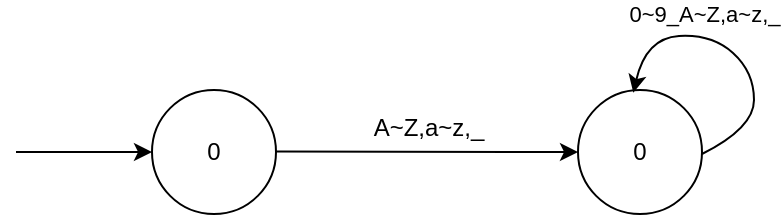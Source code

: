 <mxfile version="20.8.20" type="github">
  <diagram id="Ubsr9lHaoQ69G1aPTO2z" name="第 1 页">
    <mxGraphModel dx="535" dy="282" grid="0" gridSize="10" guides="1" tooltips="1" connect="1" arrows="1" fold="1" page="1" pageScale="1" pageWidth="827" pageHeight="1169" math="0" shadow="0">
      <root>
        <mxCell id="0" />
        <mxCell id="1" parent="0" />
        <mxCell id="lbuAhQZjSYJl1B-L84J3-1" value="0" style="ellipse;whiteSpace=wrap;html=1;aspect=fixed;" vertex="1" parent="1">
          <mxGeometry x="139" y="193" width="62" height="62" as="geometry" />
        </mxCell>
        <mxCell id="lbuAhQZjSYJl1B-L84J3-2" value="0" style="ellipse;whiteSpace=wrap;html=1;aspect=fixed;" vertex="1" parent="1">
          <mxGeometry x="352" y="193" width="62" height="62" as="geometry" />
        </mxCell>
        <mxCell id="lbuAhQZjSYJl1B-L84J3-3" value="" style="endArrow=classic;html=1;rounded=0;" edge="1" parent="1">
          <mxGeometry width="50" height="50" relative="1" as="geometry">
            <mxPoint x="71" y="224" as="sourcePoint" />
            <mxPoint x="139" y="224" as="targetPoint" />
          </mxGeometry>
        </mxCell>
        <mxCell id="lbuAhQZjSYJl1B-L84J3-4" value="" style="endArrow=classic;html=1;rounded=0;entryX=0;entryY=0.5;entryDx=0;entryDy=0;" edge="1" parent="1" target="lbuAhQZjSYJl1B-L84J3-2">
          <mxGeometry width="50" height="50" relative="1" as="geometry">
            <mxPoint x="201" y="223.76" as="sourcePoint" />
            <mxPoint x="269" y="223.76" as="targetPoint" />
          </mxGeometry>
        </mxCell>
        <mxCell id="lbuAhQZjSYJl1B-L84J3-5" value="A~Z,a~z,_" style="text;html=1;align=center;verticalAlign=middle;resizable=0;points=[];autosize=1;strokeColor=none;fillColor=none;" vertex="1" parent="1">
          <mxGeometry x="240" y="199" width="73" height="26" as="geometry" />
        </mxCell>
        <mxCell id="lbuAhQZjSYJl1B-L84J3-6" value="" style="curved=1;endArrow=classic;html=1;rounded=0;entryX=0.446;entryY=0.022;entryDx=0;entryDy=0;entryPerimeter=0;" edge="1" parent="1" target="lbuAhQZjSYJl1B-L84J3-2">
          <mxGeometry width="50" height="50" relative="1" as="geometry">
            <mxPoint x="414" y="225" as="sourcePoint" />
            <mxPoint x="464" y="175" as="targetPoint" />
            <Array as="points">
              <mxPoint x="440" y="212" />
              <mxPoint x="440" y="184" />
              <mxPoint x="419" y="165" />
              <mxPoint x="386" y="167" />
            </Array>
          </mxGeometry>
        </mxCell>
        <mxCell id="lbuAhQZjSYJl1B-L84J3-7" value="0~9_A~Z,a~z,_" style="edgeLabel;html=1;align=center;verticalAlign=middle;resizable=0;points=[];" vertex="1" connectable="0" parent="lbuAhQZjSYJl1B-L84J3-6">
          <mxGeometry x="0.323" y="-2" relative="1" as="geometry">
            <mxPoint x="7" y="-9" as="offset" />
          </mxGeometry>
        </mxCell>
      </root>
    </mxGraphModel>
  </diagram>
</mxfile>
